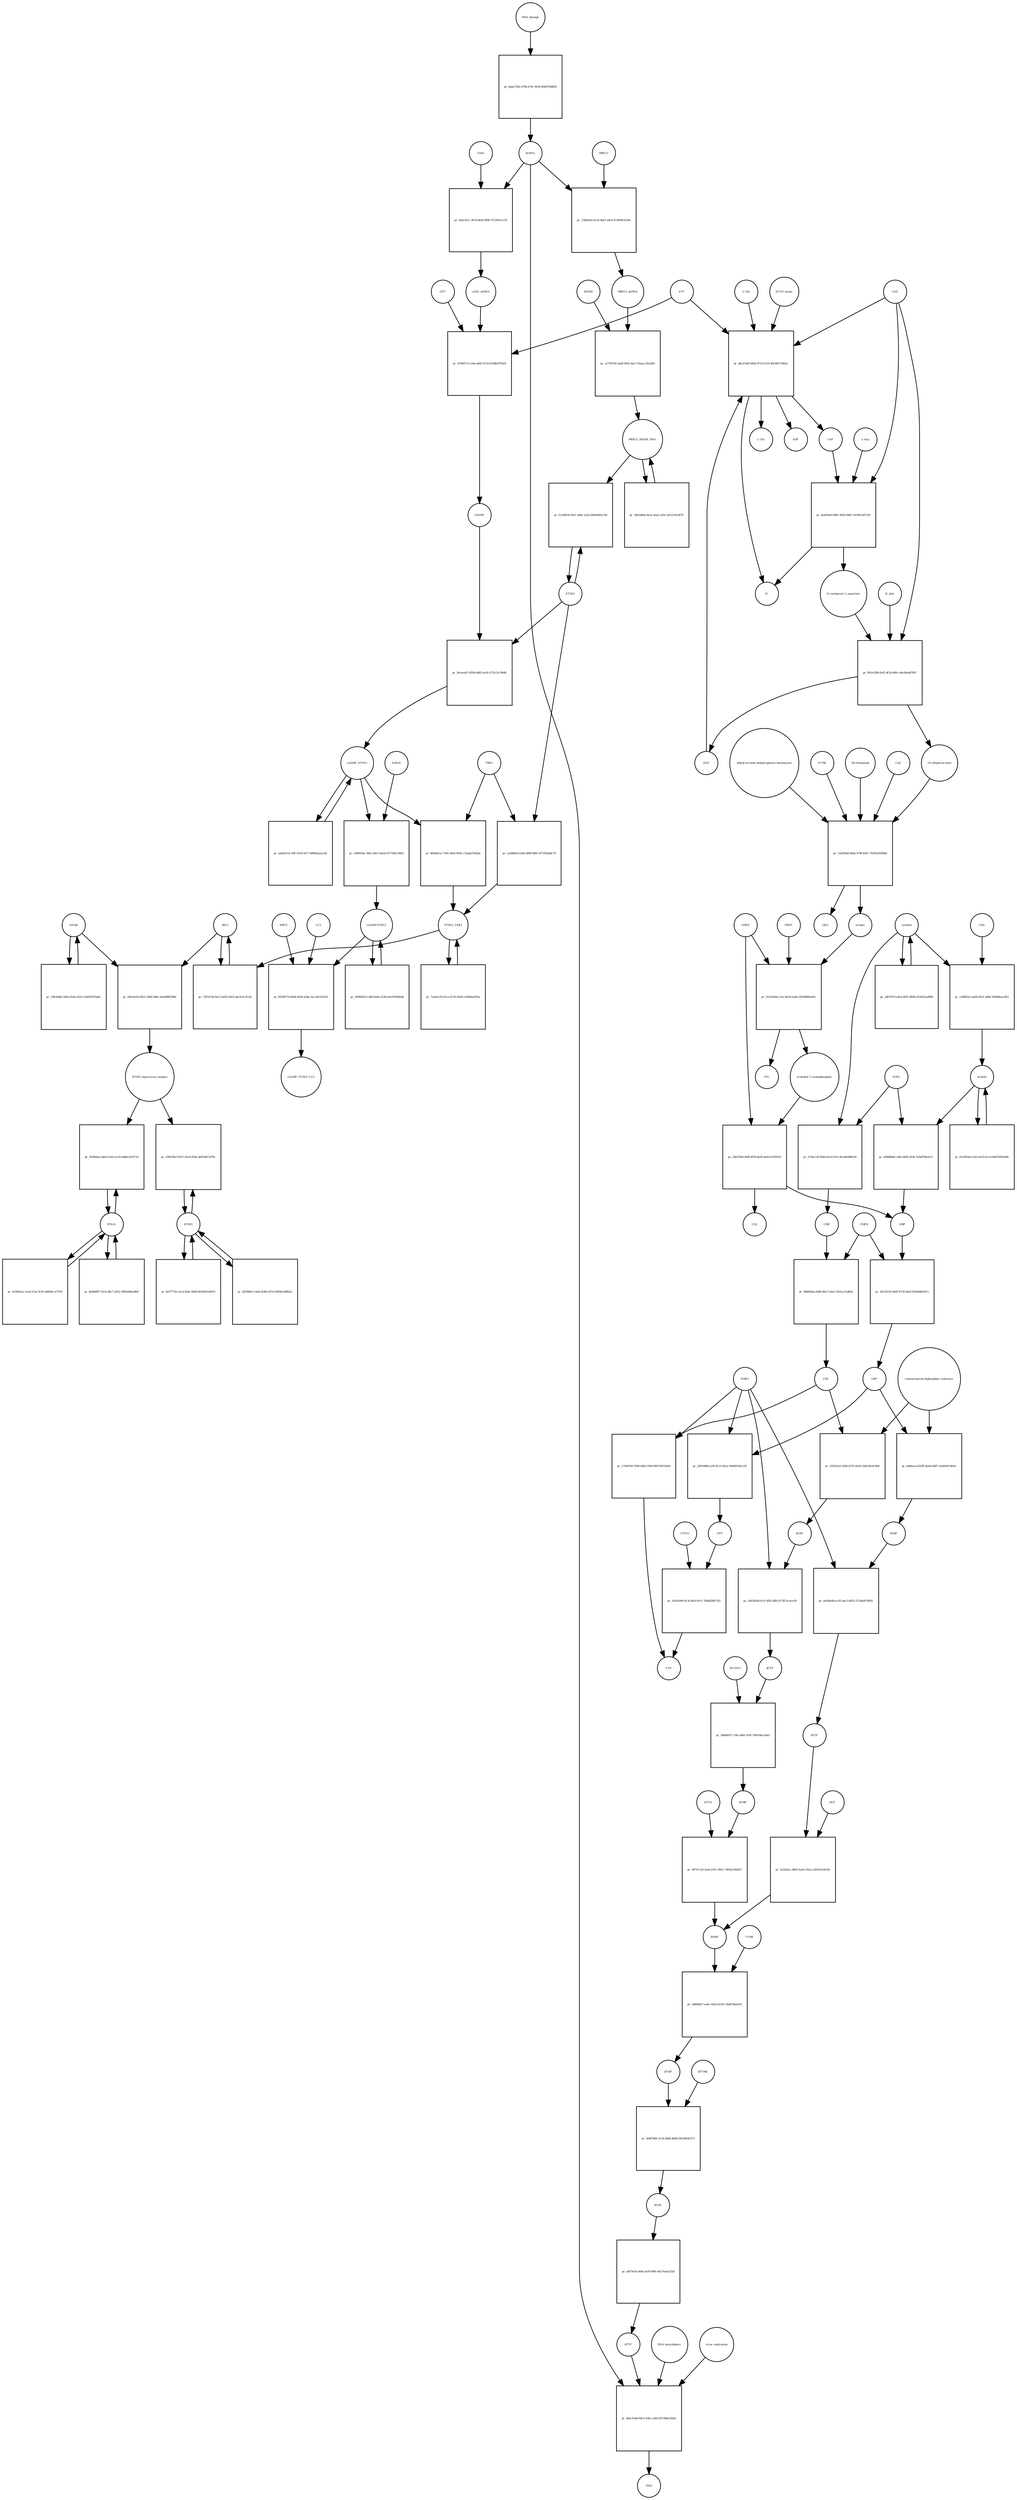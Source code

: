 strict digraph  {
"NF-kB" [annotation="urn_miriam_obo.go_GO%3A0071159", bipartite=0, cls=complex, fontsize=4, label="NF-kB", shape=circle];
"pr_6d1e9c05-8021-496f-940c-bee666ff39b6" [annotation="", bipartite=1, cls=process, fontsize=4, label="pr_6d1e9c05-8021-496f-940c-bee666ff39b6", shape=square];
"IFNB1 expression complex" [annotation="", bipartite=0, cls=complex, fontsize=4, label="IFNB1 expression complex", shape=circle];
IRF3 [annotation="urn_miriam_hgnc_6118|urn_miriam_uniprot_Q14653|urn_miriam_ensembl_ENSG00000126456|urn_miriam_refseq_NM_001571|urn_miriam_hgnc.symbol_IRF3|urn_miriam_ncbigene_3661", bipartite=0, cls="macromolecule multimer", fontsize=4, label=IRF3, shape=circle];
dCDP [annotation="urn_miriam_obo.chebi_CHEBI%3A28846", bipartite=0, cls="simple chemical", fontsize=4, label=dCDP, shape=circle];
"pr_5e85450d-61cf-4f42-8fb3-87367ec4ca59" [annotation="", bipartite=1, cls=process, fontsize=4, label="pr_5e85450d-61cf-4f42-8fb3-87367ec4ca59", shape=square];
dCTP [annotation="urn_miriam_obo.chebi_CHEBI%3A16311", bipartite=0, cls="simple chemical", fontsize=4, label=dCTP, shape=circle];
NME1 [annotation="urn_miriam_uniprot_P15531|urn_miriam_hgnc_7849", bipartite=0, cls=macromolecule, fontsize=4, label=NME1, shape=circle];
uridine [annotation="urn_miriam_obo.chebi_CHEBI%3A16704", bipartite=0, cls="simple chemical", fontsize=4, label=uridine, shape=circle];
"pr_a0b8db4d-cd0e-4842-824f-7e5df76bcb12" [annotation="", bipartite=1, cls=process, fontsize=4, label="pr_a0b8db4d-cd0e-4842-824f-7e5df76bcb12", shape=square];
UMP [annotation="urn_miriam_obo.chebi_CHEBI%3A57865", bipartite=0, cls="simple chemical", fontsize=4, label=UMP, shape=circle];
UCK2 [annotation="urn_miriam_uniprot_Q9HA47|urn_miriam_hgnc_HGNC%3A12562", bipartite=0, cls=macromolecule, fontsize=4, label=UCK2, shape=circle];
"orotidine 5'-monophosphate" [annotation="urn_miriam_obo.chebi_CHEBI%3A15842", bipartite=0, cls="simple chemical", fontsize=4, label="orotidine 5'-monophosphate", shape=circle];
"pr_1b01f2b6-44f8-4f39-be93-de41e5765932" [annotation="", bipartite=1, cls=process, fontsize=4, label="pr_1b01f2b6-44f8-4f39-be93-de41e5765932", shape=square];
UMPS [annotation="urn_miriam_ncbigene_7372|urn_miriam_refseq_NM_000373|urn_miriam_hgnc.symbol_UMPS|urn_miriam_hgnc_12563|urn_miriam_ensembl_ENSG00000114491|urn_miriam_uniprot_P11172", bipartite=0, cls="macromolecule multimer", fontsize=4, label=UMPS, shape=circle];
CO2 [annotation="urn_miriam_obo.chebi_CHEBI%3A16526", bipartite=0, cls="simple chemical", fontsize=4, label=CO2, shape=circle];
UTP [annotation="urn_miriam_obo.chebi_CHEBI%3A15713", bipartite=0, cls="simple chemical", fontsize=4, label=UTP, shape=circle];
"pr_1b26c849-0c3f-4fa0-8cf1-76b8d2681762" [annotation="", bipartite=1, cls=process, fontsize=4, label="pr_1b26c849-0c3f-4fa0-8cf1-76b8d2681762", shape=square];
CTP [annotation="urn_miriam_obo.chebi_CHEBI%3A17677", bipartite=0, cls="simple chemical", fontsize=4, label=CTP, shape=circle];
CTPS1 [annotation="urn_miriam_hgnc_HGNC%3A2519|urn_miriam_uniprot_P17812", bipartite=0, cls=macromolecule, fontsize=4, label=CTPS1, shape=circle];
UDP [annotation="urn_miriam_obo.chebi_CHEBI%3A17659", bipartite=0, cls="simple chemical", fontsize=4, label=UDP, shape=circle];
"pr_a4d4accd-629f-4a4d-9dd7-e1b602b74654" [annotation="", bipartite=1, cls=process, fontsize=4, label="pr_a4d4accd-629f-4a4d-9dd7-e1b602b74654", shape=square];
dUDP [annotation="urn_miriam_obo.chebi_CHEBI%3A28850", bipartite=0, cls="simple chemical", fontsize=4, label=dUDP, shape=circle];
"ribonucleoside-diphosphate reductase" [annotation="urn_miriam_brenda_1.17.4.1|urn_miriam_obo.go_GO%3A0005971", bipartite=0, cls=complex, fontsize=4, label="ribonucleoside-diphosphate reductase", shape=circle];
IFNB1 [annotation="urn_miriam_ensembl_ENSG00000171855|urn_miriam_hgnc.symbol_IFNB1|urn_miriam_hgnc_5434|urn_miriam_uniprot_P01574|urn_miriam_refseq_NM_002176|urn_miriam_ncbigene_3456", bipartite=0, cls=macromolecule, fontsize=4, label=IFNB1, shape=circle];
"pr_c09478a5-9527-431d-834a-4d87d61197fe" [annotation="", bipartite=1, cls=process, fontsize=4, label="pr_c09478a5-9527-431d-834a-4d87d61197fe", shape=square];
"pr_20c55516-4ef8-4729-9ad3-fb50a8df1812" [annotation="", bipartite=1, cls=process, fontsize=4, label="pr_20c55516-4ef8-4729-9ad3-fb50a8df1812", shape=square];
CMPK [annotation="urn_miriam_uniprot_P30085|urn_miriam_hgnc_HGNC%3A18170", bipartite=0, cls=macromolecule, fontsize=4, label=CMPK, shape=circle];
"cGAMP-STING" [annotation="", bipartite=0, cls=complex, fontsize=4, label="cGAMP-STING", shape=circle];
"pr_d3f69d18-c380-4ade-a238-e9c676f40edf" [annotation="", bipartite=1, cls=process, fontsize=4, label="pr_d3f69d18-c380-4ade-a238-e9c676f40edf", shape=square];
IFNA1 [annotation="urn_miriam_hgnc.symbol_IFNA1|urn_miriam_ncbigene_3439|urn_miriam_refseq_NM_024013|urn_miriam_uniprot_P01562|urn_miriam_hgnc_5417|urn_miriam_ensembl_ENSG00000197919", bipartite=0, cls=macromolecule, fontsize=4, label=IFNA1, shape=circle];
"pr_2f286daa-4de0-4162-ace9-a6db13e5f733" [annotation="", bipartite=1, cls=process, fontsize=4, label="pr_2f286daa-4de0-4162-ace9-a6db13e5f733", shape=square];
"pr_03c6054e-a222-4a55-bc1d-86d702f3edfe" [annotation="", bipartite=1, cls=process, fontsize=4, label="pr_03c6054e-a222-4a55-bc1d-86d702f3edfe", shape=square];
CDP [annotation="urn_miriam_obo.chebi_CHEBI%3A17239", bipartite=0, cls="simple chemical", fontsize=4, label=CDP, shape=circle];
"pr_1f4763c0-256b-4272-b024-5d415bcdc9b0" [annotation="", bipartite=1, cls=process, fontsize=4, label="pr_1f4763c0-256b-4272-b024-5d415bcdc9b0", shape=square];
"pr_17081f58-7669-4d05-930f-0f557b97a62b" [annotation="", bipartite=1, cls=process, fontsize=4, label="pr_17081f58-7669-4d05-930f-0f557b97a62b", shape=square];
dTDP [annotation="urn_miriam_obo.chebi_CHEBI%3A18075", bipartite=0, cls="simple chemical", fontsize=4, label=dTDP, shape=circle];
"pr_ef879c83-4f8a-4cf9-96f6-48c76a4c55a0" [annotation="", bipartite=1, cls=process, fontsize=4, label="pr_ef879c83-4f8a-4cf9-96f6-48c76a4c55a0", shape=square];
dTTP [annotation="urn_miriam_obo.chebi_CHEBI%3A18077", bipartite=0, cls="simple chemical", fontsize=4, label=dTTP, shape=circle];
CMP [annotation="urn_miriam_obo.chebi_CHEBI%3A17361", bipartite=0, cls="simple chemical", fontsize=4, label=CMP, shape=circle];
"pr_d0b040aa-bdf9-46a7-a9e1-2431ce7adfeb" [annotation="", bipartite=1, cls=process, fontsize=4, label="pr_d0b040aa-bdf9-46a7-a9e1-2431ce7adfeb", shape=square];
dUMP [annotation="urn_miriam_obo.chebi_CHEBI%3A17622", bipartite=0, cls="simple chemical", fontsize=4, label=dUMP, shape=circle];
"pr_e8808427-ea6c-4626-b539-c5b0678a6c81" [annotation="", bipartite=1, cls=process, fontsize=4, label="pr_e8808427-ea6c-4626-b539-c5b0678a6c81", shape=square];
dTMP [annotation="urn_miriam_obo.chebi_CHEBI%3A17013", bipartite=0, cls="simple chemical", fontsize=4, label=dTMP, shape=circle];
TYMS [annotation="urn_miriam_uniprot_P04818|urn_miriam_hgnc_HGNC%3A12441", bipartite=0, cls=macromolecule, fontsize=4, label=TYMS, shape=circle];
dsDNA [annotation="urn_miriam_obo.chebi_CHEBI%3A75909", bipartite=0, cls="simple chemical", fontsize=4, label=dsDNA, shape=circle];
"pr_4b0c3e4d-94c0-436c-a3fd-02578da320d3" [annotation="", bipartite=1, cls=process, fontsize=4, label="pr_4b0c3e4d-94c0-436c-a3fd-02578da320d3", shape=square];
DNA [annotation="", bipartite=0, cls="nucleic acid feature", fontsize=4, label=DNA, shape=circle];
"DNA biosynthesis" [annotation="urn_miriam_obo.go_GO%3A0071897", bipartite=0, cls=phenotype, fontsize=4, label="DNA biosynthesis", shape=circle];
"virus replication" [annotation="urn_miriam_obo.go_GO%3A0019079", bipartite=0, cls=phenotype, fontsize=4, label="virus replication", shape=circle];
MRE11_RAD50_DNA [annotation="", bipartite=0, cls=complex, fontsize=4, label=MRE11_RAD50_DNA, shape=circle];
"pr_38e5db0a-da3e-4aa5-a45c-b41231fc8f70" [annotation="", bipartite=1, cls=process, fontsize=4, label="pr_38e5db0a-da3e-4aa5-a45c-b41231fc8f70", shape=square];
"pr_286b6071-738c-4861-81ff-749559ac20d3" [annotation="", bipartite=1, cls=process, fontsize=4, label="pr_286b6071-738c-4861-81ff-749559ac20d3", shape=square];
dCMP [annotation="urn_miriam_obo.chebi_CHEBI%3A15918", bipartite=0, cls="simple chemical", fontsize=4, label=dCMP, shape=circle];
DCTPP1 [annotation="urn_miriam_uniprot_Q9H773|urn_miriam_hgnc_HGNC%3A28777", bipartite=0, cls=macromolecule, fontsize=4, label=DCTPP1, shape=circle];
"pr_28394bcf-1dab-4546-a974-5485be3d0b2a" [annotation="", bipartite=1, cls=process, fontsize=4, label="pr_28394bcf-1dab-4546-a974-5485be3d0b2a", shape=square];
"pr_dc6777fa-1acd-434c-8fd9-602364520919" [annotation="", bipartite=1, cls=process, fontsize=4, label="pr_dc6777fa-1acd-434c-8fd9-602364520919", shape=square];
ATP [annotation="urn_miriam_obo.chebi_CHEBI%3A15422", bipartite=0, cls="simple chemical", fontsize=4, label=ATP, shape=circle];
"pr_679bd715-ce4a-4d2f-9116-0148b47f02f3" [annotation="", bipartite=1, cls=process, fontsize=4, label="pr_679bd715-ce4a-4d2f-9116-0148b47f02f3", shape=square];
GTP [annotation="urn_miriam_obo.chebi_CHEBI%3A15996", bipartite=0, cls="simple chemical", fontsize=4, label=GTP, shape=circle];
cGAMP [annotation="urn_miriam_obo.chebi_CHEBI%3A75947", bipartite=0, cls="simple chemical", fontsize=4, label=cGAMP, shape=circle];
cGAS_dsDNA [annotation=urn_miriam_pubmed_28363908, bipartite=0, cls=complex, fontsize=4, label=cGAS_dsDNA, shape=circle];
cytidine [annotation="urn_miriam_obo.chebi_CHEBI%3A17562", bipartite=0, cls="simple chemical", fontsize=4, label=cytidine, shape=circle];
"pr_5728c13f-f0dd-43cb-87ee-6ecdfe086539" [annotation="", bipartite=1, cls=process, fontsize=4, label="pr_5728c13f-f0dd-43cb-87ee-6ecdfe086539", shape=square];
"pr_26ceea67-8204-4883-ae5f-e725c2a706d0" [annotation="", bipartite=1, cls=process, fontsize=4, label="pr_26ceea67-8204-4883-ae5f-e725c2a706d0", shape=square];
STING [annotation=urn_miriam_uniprot_Q86WV6, bipartite=0, cls="macromolecule multimer", fontsize=4, label=STING, shape=circle];
cGAMP_STING [annotation="urn_miriam_obo.go_GO%3A1990231", bipartite=0, cls=complex, fontsize=4, label=cGAMP_STING, shape=circle];
"L-Gln" [annotation="urn_miriam_obo.chebi_CHEBI%3A18050", bipartite=0, cls="simple chemical", fontsize=4, label="L-Gln", shape=circle];
"pr_d6cd7a8f-68d4-4753-b723-49c8857249a2" [annotation="", bipartite=1, cls=process, fontsize=4, label="pr_d6cd7a8f-68d4-4753-b723-49c8857249a2", shape=square];
CAP [annotation="urn_miriam_obo.chebi_CHEBI%3A17672", bipartite=0, cls="simple chemical", fontsize=4, label=CAP, shape=circle];
CAD [annotation="urn_miriam_refseq_NM_001306079|urn_miriam_hgnc_1424|urn_miriam_hgnc.symbol_CAD|urn_miriam_uniprot_P27708|urn_miriam_ncbigene_790|urn_miriam_ensembl_ENSG00000084774", bipartite=0, cls=macromolecule, fontsize=4, label=CAD, shape=circle];
HCO3_minus [annotation="urn_miriam_obo.chebi_CHEBI%3A17544", bipartite=0, cls="simple chemical", fontsize=4, label=HCO3_minus, shape=circle];
H2O [annotation="urn_miriam_obo.chebi_CHEBI%3A15377", bipartite=0, cls="simple chemical", fontsize=4, label=H2O, shape=circle];
"L-Glu" [annotation="urn_miriam_obo.chebi_CHEBI%3A16015", bipartite=0, cls="simple chemical", fontsize=4, label="L-Glu", shape=circle];
ADP [annotation="urn_miriam_obo.chebi_CHEBI%3A16761", bipartite=0, cls="simple chemical", fontsize=4, label=ADP, shape=circle];
Pi [annotation="urn_miriam_obo.chebi_CHEBI%3A18367", bipartite=0, cls="simple chemical", fontsize=4, label=Pi, shape=circle];
"pr_33f10968-cef9-4c15-9a1a-59d6055bc129" [annotation="", bipartite=1, cls=process, fontsize=4, label="pr_33f10968-cef9-4c15-9a1a-59d6055bc129", shape=square];
"N-carbamoyl-L-aspartate" [annotation="urn_miriam_obo.chebi_CHEBI%3A32814", bipartite=0, cls="simple chemical", fontsize=4, label="N-carbamoyl-L-aspartate", shape=circle];
"pr_901e52b6-0ef2-4f14-806c-e8a56e4d7967" [annotation="", bipartite=1, cls=process, fontsize=4, label="pr_901e52b6-0ef2-4f14-806c-e8a56e4d7967", shape=square];
"(S)-dihydroorotate" [annotation="urn_miriam_obo.chebi_CHEBI%3A30864", bipartite=0, cls="simple chemical", fontsize=4, label="(S)-dihydroorotate", shape=circle];
H_plus [annotation="urn_miriam_obo.chebi_CHEBI%3A15378", bipartite=0, cls="simple chemical", fontsize=4, label=H_plus, shape=circle];
"pr_1f8c6d8d-200a-41da-a162-51b050470a9e" [annotation="", bipartite=1, cls=process, fontsize=4, label="pr_1f8c6d8d-200a-41da-a162-51b050470a9e", shape=square];
"pr_8e8b6f87-01cb-48c7-a852-9982408ee864" [annotation="", bipartite=1, cls=process, fontsize=4, label="pr_8e8b6f87-01cb-48c7-a852-9982408ee864", shape=square];
TBK1 [annotation="urn_miriam_hgnc.symbol_TBK1|urn_miriam_ensembl_ENSG00000183735|urn_miriam_uniprot_Q9UHD2|urn_miriam_refseq_NM_013254|urn_miriam_hgnc_11584|urn_miriam_ncbigene_29110", bipartite=0, cls=macromolecule, fontsize=4, label=TBK1, shape=circle];
"pr_406a8e1a-7392-49e6-8942-c1baab7b42be" [annotation="", bipartite=1, cls=process, fontsize=4, label="pr_406a8e1a-7392-49e6-8942-c1baab7b42be", shape=square];
STING_TBK1 [annotation=urn_miriam_pubmed_30842653, bipartite=0, cls=complex, fontsize=4, label=STING_TBK1, shape=circle];
"pr_f12e8b1b-20e1-46dc-a5a5-6fb56483c5f4" [annotation="", bipartite=1, cls=process, fontsize=4, label="pr_f12e8b1b-20e1-46dc-a5a5-6fb56483c5f4", shape=square];
"pr_d22b9aa2-1ced-47aa-9c91-dd83bc1e7916" [annotation="", bipartite=1, cls=process, fontsize=4, label="pr_d22b9aa2-1ced-47aa-9c91-dd83bc1e7916", shape=square];
"pr_9afa321c-3674-4626-8f96-7f13f5bc1c20" [annotation="", bipartite=1, cls=process, fontsize=4, label="pr_9afa321c-3674-4626-8f96-7f13f5bc1c20", shape=square];
cGAS [annotation="urn_miriam_ensembl_ENSG00000164430|urn_miriam_hgnc_21367|urn_miriam_ncbigene_115004|urn_miriam_uniprot_Q8N884|urn_miriam_hgnc.symbol_CGAS|urn_miriam_refseq_NM_138441", bipartite=0, cls=macromolecule, fontsize=4, label=cGAS, shape=circle];
"pr_7ea0aa7b-25ca-417d-9208-116f4daef92d" [annotation="", bipartite=1, cls=process, fontsize=4, label="pr_7ea0aa7b-25ca-417d-9208-116f4daef92d", shape=square];
orotate [annotation="urn_miriam_obo.chebi_CHEBI%3A30839", bipartite=0, cls="simple chemical", fontsize=4, label=orotate, shape=circle];
"pr_931b180d-c3ce-4e18-aa4e-281696fde405" [annotation="", bipartite=1, cls=process, fontsize=4, label="pr_931b180d-c3ce-4e18-aa4e-281696fde405", shape=square];
PRPP [annotation="urn_miriam_obo.chebi_CHEBI%3A17111", bipartite=0, cls="simple chemical", fontsize=4, label=PRPP, shape=circle];
PPi [annotation="urn_miriam_obo.chebi_CHEBI%3A18361", bipartite=0, cls="simple chemical", fontsize=4, label=PPi, shape=circle];
"pr_2df1f914-a4cd-40f1-8809-ef14b25ad989" [annotation="", bipartite=1, cls=process, fontsize=4, label="pr_2df1f914-a4cd-40f1-8809-ef14b25ad989", shape=square];
"pr_72f1475b-4ec2-4d55-9d15-decfe2c2f1d3" [annotation="", bipartite=1, cls=process, fontsize=4, label="pr_72f1475b-4ec2-4d55-9d15-decfe2c2f1d3", shape=square];
"pr_aa8d221d-16ff-4319-9cf7-0486b3aaecd2" [annotation="", bipartite=1, cls=process, fontsize=4, label="pr_aa8d221d-16ff-4319-9cf7-0486b3aaecd2", shape=square];
RAD50 [annotation="urn_miriam_ncbigene_10111|urn_miriam_refseq_NM_005732|urn_miriam_uniprot_Q92878|urn_miriam_hgnc.symbol_RAD50|urn_miriam_ensembl_ENSG00000113522|urn_miriam_hgnc_9816", bipartite=0, cls="macromolecule multimer", fontsize=4, label=RAD50, shape=circle];
"pr_a1756700-3ad6-4001-bae7-82eac19a5d91" [annotation="", bipartite=1, cls=process, fontsize=4, label="pr_a1756700-3ad6-4001-bae7-82eac19a5d91", shape=square];
MRE11_dsDNA [annotation="urn_miriam_obo.go_GO%3A0003690", bipartite=0, cls=complex, fontsize=4, label=MRE11_dsDNA, shape=circle];
"pr_7af285bd-4bda-478f-850c-7439a29390dd" [annotation="", bipartite=1, cls=process, fontsize=4, label="pr_7af285bd-4bda-478f-850c-7439a29390dd", shape=square];
"dihydroorotate dehydrogenase holoenzyme" [annotation="urn_miriam_ncbigene_1723|urn_miriam_hgnc_HGNC%3A2867|urn_miriam_hgnc.symbol_DHODH", bipartite=0, cls="simple chemical", fontsize=4, label="dihydroorotate dehydrogenase holoenzyme", shape=circle];
P1788 [annotation=urn_miriam_pubmed_31740051, bipartite=0, cls="simple chemical", fontsize=4, label=P1788, shape=circle];
Teriflunomide [annotation=urn_miriam_drugbank_DB08880, bipartite=0, cls="simple chemical", fontsize=4, label=Teriflunomide, shape=circle];
CoQ [annotation="urn_miriam_obo.chebi_CHEBI%3A16389", bipartite=0, cls="simple chemical", fontsize=4, label=CoQ, shape=circle];
QH2 [annotation="urn_miriam_obo.chebi_CHEBI%3A17976", bipartite=0, cls="simple chemical", fontsize=4, label=QH2, shape=circle];
"pr_0efb4ed8-ec43-4ac2-8452-5129ad47d092" [annotation="", bipartite=1, cls=process, fontsize=4, label="pr_0efb4ed8-ec43-4ac2-8452-5129ad47d092", shape=square];
dUTP [annotation="urn_miriam_obo.chebi_CHEBI%3A17625", bipartite=0, cls="simple chemical", fontsize=4, label=dUTP, shape=circle];
"pr_138f85a5-aa6b-4431-a884-5094bfaac852" [annotation="", bipartite=1, cls=process, fontsize=4, label="pr_138f85a5-aa6b-4431-a884-5094bfaac852", shape=square];
CDA [annotation="urn_miriam_uniprot_P32320|urn_miriam_ncbigene_978|urn_miriam_refseq_NM_001785|urn_miriam_ensembl_ENSG00000158825|urn_miriam_hgnc.symbol_CDA|urn_miriam_hgnc_1712", bipartite=0, cls=macromolecule, fontsize=4, label=CDA, shape=circle];
"pr_5a5f2dcc-8b05-4e05-92e2-c30554c0410b" [annotation="", bipartite=1, cls=process, fontsize=4, label="pr_5a5f2dcc-8b05-4e05-92e2-c30554c0410b", shape=square];
DUT [annotation="urn_miriam_hgnc_HGNC%3A3078|urn_miriam_uniprot_P33316", bipartite=0, cls=macromolecule, fontsize=4, label=DUT, shape=circle];
"pr_f0598770-894d-4558-a0de-5ec24e7d1e92" [annotation="", bipartite=1, cls=process, fontsize=4, label="pr_f0598770-894d-4558-a0de-5ec24e7d1e92", shape=square];
LC3 [annotation="", bipartite=0, cls=macromolecule, fontsize=4, label=LC3, shape=circle];
cGAMP_STING_LC3 [annotation="", bipartite=0, cls=complex, fontsize=4, label=cGAMP_STING_LC3, shape=circle];
WIPI2 [annotation="urn_miriam_refseq_NM_015610|urn_miriam_hgnc_32225|urn_miriam_hgnc.symbol_WIPI2|urn_miriam_ensembl_ENSG00000157954|urn_miriam_ncbigene_26100|urn_miriam_uniprot_Q9Y4P8", bipartite=0, cls=macromolecule, fontsize=4, label=WIPI2, shape=circle];
"pr_da4f54e9-886c-40d3-84b7-2e50fe3d7c09" [annotation="", bipartite=1, cls=process, fontsize=4, label="pr_da4f54e9-886c-40d3-84b7-2e50fe3d7c09", shape=square];
"L-Asp" [annotation="urn_miriam_obo.chebi_CHEBI%3A29991", bipartite=0, cls="simple chemical", fontsize=4, label="L-Asp", shape=circle];
"pr_15b9afe8-dcc9-4bb7-a8c0-4736f46323b4" [annotation="", bipartite=1, cls=process, fontsize=4, label="pr_15b9afe8-dcc9-4bb7-a8c0-4736f46323b4", shape=square];
MRE11 [annotation="urn_miriam_hgnc.symbol_MRE11|urn_miriam_ncbigene_4361|urn_miriam_uniprot_P49959|urn_miriam_ensembl_ENSG00000020922|urn_miriam_refseq_NM_005591|urn_miriam_hgnc_7230", bipartite=0, cls="macromolecule multimer", fontsize=4, label=MRE11, shape=circle];
"pr_3fd678d0-3c14-4ddd-bb6b-f2f1082dc971" [annotation="", bipartite=1, cls=process, fontsize=4, label="pr_3fd678d0-3c14-4ddd-bb6b-f2f1082dc971", shape=square];
dTYMK [annotation="urn_miriam_uniprot_P23919|urn_miriam_hgnc_HGNC%3A3061", bipartite=0, cls=macromolecule, fontsize=4, label=dTYMK, shape=circle];
"pr_c99041be-396c-4423-9aed-0377db519663" [annotation="", bipartite=1, cls=process, fontsize=4, label="pr_c99041be-396c-4423-9aed-0377db519663", shape=square];
SAR1A [annotation="urn_miriam_uniprot_Q9NR31|urn_miriam_ensembl_ENSG00000079332|urn_miriam_hgnc_10534|urn_miriam_hgnc.symbol_SAR1A|urn_miriam_refseq_NM_001142648|urn_miriam_ncbigene_56681", bipartite=0, cls=macromolecule, fontsize=4, label=SAR1A, shape=circle];
"pr_ca6868a4-b1fb-4899-b8ff-a97350ad4c74" [annotation="", bipartite=1, cls=process, fontsize=4, label="pr_ca6868a4-b1fb-4899-b8ff-a97350ad4c74", shape=square];
"pr_baba7382-b70b-474c-9034-d5f87f248f2f" [annotation="", bipartite=1, cls=process, fontsize=4, label="pr_baba7382-b70b-474c-9034-d5f87f248f2f", shape=square];
"DNA damage" [annotation="", bipartite=0, cls=phenotype, fontsize=4, label="DNA damage", shape=circle];
"pr_90747c20-3aa9-470c-9951-79092c564817" [annotation="", bipartite=1, cls=process, fontsize=4, label="pr_90747c20-3aa9-470c-9951-79092c564817", shape=square];
DCTD [annotation="urn_miriam_uniprot_P32321|urn_miriam_hgnc_HGNC%3A2710", bipartite=0, cls=macromolecule, fontsize=4, label=DCTD, shape=circle];
"NF-kB" -> "pr_6d1e9c05-8021-496f-940c-bee666ff39b6"  [annotation="", interaction_type=consumption];
"NF-kB" -> "pr_1f8c6d8d-200a-41da-a162-51b050470a9e"  [annotation="", interaction_type=consumption];
"pr_6d1e9c05-8021-496f-940c-bee666ff39b6" -> "IFNB1 expression complex"  [annotation="", interaction_type=production];
"IFNB1 expression complex" -> "pr_c09478a5-9527-431d-834a-4d87d61197fe"  [annotation=urn_miriam_pubmed_20610653, interaction_type=stimulation];
"IFNB1 expression complex" -> "pr_2f286daa-4de0-4162-ace9-a6db13e5f733"  [annotation=urn_miriam_pubmed_16979567, interaction_type=stimulation];
IRF3 -> "pr_6d1e9c05-8021-496f-940c-bee666ff39b6"  [annotation="", interaction_type=consumption];
IRF3 -> "pr_72f1475b-4ec2-4d55-9d15-decfe2c2f1d3"  [annotation="", interaction_type=consumption];
dCDP -> "pr_5e85450d-61cf-4f42-8fb3-87367ec4ca59"  [annotation="", interaction_type=consumption];
"pr_5e85450d-61cf-4f42-8fb3-87367ec4ca59" -> dCTP  [annotation="", interaction_type=production];
dCTP -> "pr_286b6071-738c-4861-81ff-749559ac20d3"  [annotation="", interaction_type=consumption];
NME1 -> "pr_5e85450d-61cf-4f42-8fb3-87367ec4ca59"  [annotation=urn_miriam_pubmed_17827303, interaction_type=catalysis];
NME1 -> "pr_17081f58-7669-4d05-930f-0f557b97a62b"  [annotation=urn_miriam_pubmed_28458037, interaction_type=catalysis];
NME1 -> "pr_33f10968-cef9-4c15-9a1a-59d6055bc129"  [annotation=urn_miriam_pubmed_28458037, interaction_type=catalysis];
NME1 -> "pr_0efb4ed8-ec43-4ac2-8452-5129ad47d092"  [annotation=urn_miriam_pubmed_17827303, interaction_type=catalysis];
uridine -> "pr_a0b8db4d-cd0e-4842-824f-7e5df76bcb12"  [annotation="", interaction_type=consumption];
uridine -> "pr_03c6054e-a222-4a55-bc1d-86d702f3edfe"  [annotation="", interaction_type=consumption];
"pr_a0b8db4d-cd0e-4842-824f-7e5df76bcb12" -> UMP  [annotation="", interaction_type=production];
UMP -> "pr_20c55516-4ef8-4729-9ad3-fb50a8df1812"  [annotation="", interaction_type=consumption];
UCK2 -> "pr_a0b8db4d-cd0e-4842-824f-7e5df76bcb12"  [annotation=urn_miriam_pubmed_15130468, interaction_type=catalysis];
UCK2 -> "pr_5728c13f-f0dd-43cb-87ee-6ecdfe086539"  [annotation=urn_miriam_pubmed_15130468, interaction_type=catalysis];
"orotidine 5'-monophosphate" -> "pr_1b01f2b6-44f8-4f39-be93-de41e5765932"  [annotation="", interaction_type=consumption];
"pr_1b01f2b6-44f8-4f39-be93-de41e5765932" -> UMP  [annotation="", interaction_type=production];
"pr_1b01f2b6-44f8-4f39-be93-de41e5765932" -> CO2  [annotation="", interaction_type=production];
UMPS -> "pr_1b01f2b6-44f8-4f39-be93-de41e5765932"  [annotation=urn_miriam_reactome_REACT_1698, interaction_type=catalysis];
UMPS -> "pr_931b180d-c3ce-4e18-aa4e-281696fde405"  [annotation=urn_miriam_reactome_REACT_1698, interaction_type=catalysis];
UTP -> "pr_1b26c849-0c3f-4fa0-8cf1-76b8d2681762"  [annotation="", interaction_type=consumption];
"pr_1b26c849-0c3f-4fa0-8cf1-76b8d2681762" -> CTP  [annotation="", interaction_type=production];
CTPS1 -> "pr_1b26c849-0c3f-4fa0-8cf1-76b8d2681762"  [annotation=urn_miriam_pubmed_5411547, interaction_type=catalysis];
UDP -> "pr_a4d4accd-629f-4a4d-9dd7-e1b602b74654"  [annotation="", interaction_type=consumption];
UDP -> "pr_33f10968-cef9-4c15-9a1a-59d6055bc129"  [annotation="", interaction_type=consumption];
"pr_a4d4accd-629f-4a4d-9dd7-e1b602b74654" -> dUDP  [annotation="", interaction_type=production];
dUDP -> "pr_0efb4ed8-ec43-4ac2-8452-5129ad47d092"  [annotation="", interaction_type=consumption];
"ribonucleoside-diphosphate reductase" -> "pr_a4d4accd-629f-4a4d-9dd7-e1b602b74654"  [annotation=urn_miriam_pubmed_24809024, interaction_type=catalysis];
"ribonucleoside-diphosphate reductase" -> "pr_1f4763c0-256b-4272-b024-5d415bcdc9b0"  [annotation=urn_miriam_pubmed_24809024, interaction_type=catalysis];
IFNB1 -> "pr_c09478a5-9527-431d-834a-4d87d61197fe"  [annotation="", interaction_type=consumption];
IFNB1 -> "pr_28394bcf-1dab-4546-a974-5485be3d0b2a"  [annotation="", interaction_type=consumption];
IFNB1 -> "pr_dc6777fa-1acd-434c-8fd9-602364520919"  [annotation="", interaction_type=consumption];
"pr_c09478a5-9527-431d-834a-4d87d61197fe" -> IFNB1  [annotation="", interaction_type=production];
"pr_20c55516-4ef8-4729-9ad3-fb50a8df1812" -> UDP  [annotation="", interaction_type=production];
CMPK -> "pr_20c55516-4ef8-4729-9ad3-fb50a8df1812"  [annotation=urn_miriam_pubmed_10462544, interaction_type=catalysis];
CMPK -> "pr_d0b040aa-bdf9-46a7-a9e1-2431ce7adfeb"  [annotation=urn_miriam_pubmed_10462544, interaction_type=catalysis];
"cGAMP-STING" -> "pr_d3f69d18-c380-4ade-a238-e9c676f40edf"  [annotation="", interaction_type=consumption];
"cGAMP-STING" -> "pr_f0598770-894d-4558-a0de-5ec24e7d1e92"  [annotation="", interaction_type=consumption];
"pr_d3f69d18-c380-4ade-a238-e9c676f40edf" -> "cGAMP-STING"  [annotation="", interaction_type=production];
IFNA1 -> "pr_2f286daa-4de0-4162-ace9-a6db13e5f733"  [annotation="", interaction_type=consumption];
IFNA1 -> "pr_8e8b6f87-01cb-48c7-a852-9982408ee864"  [annotation="", interaction_type=consumption];
IFNA1 -> "pr_d22b9aa2-1ced-47aa-9c91-dd83bc1e7916"  [annotation="", interaction_type=consumption];
"pr_2f286daa-4de0-4162-ace9-a6db13e5f733" -> IFNA1  [annotation="", interaction_type=production];
"pr_03c6054e-a222-4a55-bc1d-86d702f3edfe" -> uridine  [annotation="", interaction_type=production];
CDP -> "pr_1f4763c0-256b-4272-b024-5d415bcdc9b0"  [annotation="", interaction_type=consumption];
CDP -> "pr_17081f58-7669-4d05-930f-0f557b97a62b"  [annotation="", interaction_type=consumption];
"pr_1f4763c0-256b-4272-b024-5d415bcdc9b0" -> dCDP  [annotation="", interaction_type=production];
"pr_17081f58-7669-4d05-930f-0f557b97a62b" -> CTP  [annotation="", interaction_type=production];
dTDP -> "pr_ef879c83-4f8a-4cf9-96f6-48c76a4c55a0"  [annotation="", interaction_type=consumption];
"pr_ef879c83-4f8a-4cf9-96f6-48c76a4c55a0" -> dTTP  [annotation="", interaction_type=production];
dTTP -> "pr_4b0c3e4d-94c0-436c-a3fd-02578da320d3"  [annotation="", interaction_type=consumption];
CMP -> "pr_d0b040aa-bdf9-46a7-a9e1-2431ce7adfeb"  [annotation="", interaction_type=consumption];
"pr_d0b040aa-bdf9-46a7-a9e1-2431ce7adfeb" -> CDP  [annotation="", interaction_type=production];
dUMP -> "pr_e8808427-ea6c-4626-b539-c5b0678a6c81"  [annotation="", interaction_type=consumption];
"pr_e8808427-ea6c-4626-b539-c5b0678a6c81" -> dTMP  [annotation="", interaction_type=production];
dTMP -> "pr_3fd678d0-3c14-4ddd-bb6b-f2f1082dc971"  [annotation="", interaction_type=consumption];
TYMS -> "pr_e8808427-ea6c-4626-b539-c5b0678a6c81"  [annotation=urn_miriam_pubmed_3099389, interaction_type=catalysis];
dsDNA -> "pr_4b0c3e4d-94c0-436c-a3fd-02578da320d3"  [annotation="", interaction_type=consumption];
dsDNA -> "pr_9afa321c-3674-4626-8f96-7f13f5bc1c20"  [annotation="", interaction_type=consumption];
dsDNA -> "pr_15b9afe8-dcc9-4bb7-a8c0-4736f46323b4"  [annotation="", interaction_type=consumption];
"pr_4b0c3e4d-94c0-436c-a3fd-02578da320d3" -> DNA  [annotation="", interaction_type=production];
"DNA biosynthesis" -> "pr_4b0c3e4d-94c0-436c-a3fd-02578da320d3"  [annotation="", interaction_type=catalysis];
"virus replication" -> "pr_4b0c3e4d-94c0-436c-a3fd-02578da320d3"  [annotation="", interaction_type=inhibition];
MRE11_RAD50_DNA -> "pr_38e5db0a-da3e-4aa5-a45c-b41231fc8f70"  [annotation="", interaction_type=consumption];
MRE11_RAD50_DNA -> "pr_f12e8b1b-20e1-46dc-a5a5-6fb56483c5f4"  [annotation=urn_miriam_pubmed_23388631, interaction_type=catalysis];
"pr_38e5db0a-da3e-4aa5-a45c-b41231fc8f70" -> MRE11_RAD50_DNA  [annotation="", interaction_type=production];
"pr_286b6071-738c-4861-81ff-749559ac20d3" -> dCMP  [annotation="", interaction_type=production];
dCMP -> "pr_90747c20-3aa9-470c-9951-79092c564817"  [annotation="", interaction_type=consumption];
DCTPP1 -> "pr_286b6071-738c-4861-81ff-749559ac20d3"  [annotation=urn_miriam_pubmed_13788541, interaction_type=catalysis];
"pr_28394bcf-1dab-4546-a974-5485be3d0b2a" -> IFNB1  [annotation="", interaction_type=production];
"pr_dc6777fa-1acd-434c-8fd9-602364520919" -> IFNB1  [annotation="", interaction_type=production];
ATP -> "pr_679bd715-ce4a-4d2f-9116-0148b47f02f3"  [annotation="", interaction_type=consumption];
ATP -> "pr_d6cd7a8f-68d4-4753-b723-49c8857249a2"  [annotation="", interaction_type=consumption];
"pr_679bd715-ce4a-4d2f-9116-0148b47f02f3" -> cGAMP  [annotation="", interaction_type=production];
GTP -> "pr_679bd715-ce4a-4d2f-9116-0148b47f02f3"  [annotation="", interaction_type=consumption];
cGAMP -> "pr_26ceea67-8204-4883-ae5f-e725c2a706d0"  [annotation="", interaction_type=consumption];
cGAS_dsDNA -> "pr_679bd715-ce4a-4d2f-9116-0148b47f02f3"  [annotation=urn_miriam_pubmed_29622565, interaction_type=catalysis];
cytidine -> "pr_5728c13f-f0dd-43cb-87ee-6ecdfe086539"  [annotation="", interaction_type=consumption];
cytidine -> "pr_2df1f914-a4cd-40f1-8809-ef14b25ad989"  [annotation="", interaction_type=consumption];
cytidine -> "pr_138f85a5-aa6b-4431-a884-5094bfaac852"  [annotation="", interaction_type=consumption];
"pr_5728c13f-f0dd-43cb-87ee-6ecdfe086539" -> CMP  [annotation="", interaction_type=production];
"pr_26ceea67-8204-4883-ae5f-e725c2a706d0" -> cGAMP_STING  [annotation="", interaction_type=production];
STING -> "pr_26ceea67-8204-4883-ae5f-e725c2a706d0"  [annotation="", interaction_type=consumption];
STING -> "pr_f12e8b1b-20e1-46dc-a5a5-6fb56483c5f4"  [annotation="", interaction_type=consumption];
STING -> "pr_ca6868a4-b1fb-4899-b8ff-a97350ad4c74"  [annotation="", interaction_type=consumption];
cGAMP_STING -> "pr_406a8e1a-7392-49e6-8942-c1baab7b42be"  [annotation="", interaction_type=consumption];
cGAMP_STING -> "pr_aa8d221d-16ff-4319-9cf7-0486b3aaecd2"  [annotation="", interaction_type=consumption];
cGAMP_STING -> "pr_c99041be-396c-4423-9aed-0377db519663"  [annotation="", interaction_type=consumption];
"L-Gln" -> "pr_d6cd7a8f-68d4-4753-b723-49c8857249a2"  [annotation="", interaction_type=consumption];
"pr_d6cd7a8f-68d4-4753-b723-49c8857249a2" -> CAP  [annotation="", interaction_type=production];
"pr_d6cd7a8f-68d4-4753-b723-49c8857249a2" -> "L-Glu"  [annotation="", interaction_type=production];
"pr_d6cd7a8f-68d4-4753-b723-49c8857249a2" -> ADP  [annotation="", interaction_type=production];
"pr_d6cd7a8f-68d4-4753-b723-49c8857249a2" -> Pi  [annotation="", interaction_type=production];
CAP -> "pr_da4f54e9-886c-40d3-84b7-2e50fe3d7c09"  [annotation="", interaction_type=consumption];
CAD -> "pr_d6cd7a8f-68d4-4753-b723-49c8857249a2"  [annotation=urn_miriam_reactome_REACT_73577, interaction_type=catalysis];
CAD -> "pr_901e52b6-0ef2-4f14-806c-e8a56e4d7967"  [annotation=urn_miriam_reactome_REACT_1698, interaction_type=catalysis];
CAD -> "pr_da4f54e9-886c-40d3-84b7-2e50fe3d7c09"  [annotation=urn_miriam_reactome_REACT_1698, interaction_type=catalysis];
HCO3_minus -> "pr_d6cd7a8f-68d4-4753-b723-49c8857249a2"  [annotation="", interaction_type=consumption];
H2O -> "pr_d6cd7a8f-68d4-4753-b723-49c8857249a2"  [annotation="", interaction_type=consumption];
"pr_33f10968-cef9-4c15-9a1a-59d6055bc129" -> UTP  [annotation="", interaction_type=production];
"N-carbamoyl-L-aspartate" -> "pr_901e52b6-0ef2-4f14-806c-e8a56e4d7967"  [annotation="", interaction_type=consumption];
"pr_901e52b6-0ef2-4f14-806c-e8a56e4d7967" -> "(S)-dihydroorotate"  [annotation="", interaction_type=production];
"pr_901e52b6-0ef2-4f14-806c-e8a56e4d7967" -> H2O  [annotation="", interaction_type=production];
"(S)-dihydroorotate" -> "pr_7af285bd-4bda-478f-850c-7439a29390dd"  [annotation="", interaction_type=consumption];
H_plus -> "pr_901e52b6-0ef2-4f14-806c-e8a56e4d7967"  [annotation="", interaction_type=consumption];
"pr_1f8c6d8d-200a-41da-a162-51b050470a9e" -> "NF-kB"  [annotation="", interaction_type=production];
"pr_8e8b6f87-01cb-48c7-a852-9982408ee864" -> IFNA1  [annotation="", interaction_type=production];
TBK1 -> "pr_406a8e1a-7392-49e6-8942-c1baab7b42be"  [annotation="", interaction_type=consumption];
TBK1 -> "pr_ca6868a4-b1fb-4899-b8ff-a97350ad4c74"  [annotation="", interaction_type=consumption];
"pr_406a8e1a-7392-49e6-8942-c1baab7b42be" -> STING_TBK1  [annotation="", interaction_type=production];
STING_TBK1 -> "pr_7ea0aa7b-25ca-417d-9208-116f4daef92d"  [annotation="", interaction_type=consumption];
STING_TBK1 -> "pr_72f1475b-4ec2-4d55-9d15-decfe2c2f1d3"  [annotation="urn_miriam_pubmed_22394562|urn_miriam_pubmed_25636800", interaction_type=catalysis];
"pr_f12e8b1b-20e1-46dc-a5a5-6fb56483c5f4" -> STING  [annotation="", interaction_type=production];
"pr_d22b9aa2-1ced-47aa-9c91-dd83bc1e7916" -> IFNA1  [annotation="", interaction_type=production];
"pr_9afa321c-3674-4626-8f96-7f13f5bc1c20" -> cGAS_dsDNA  [annotation="", interaction_type=production];
cGAS -> "pr_9afa321c-3674-4626-8f96-7f13f5bc1c20"  [annotation="", interaction_type=consumption];
"pr_7ea0aa7b-25ca-417d-9208-116f4daef92d" -> STING_TBK1  [annotation="", interaction_type=production];
orotate -> "pr_931b180d-c3ce-4e18-aa4e-281696fde405"  [annotation="", interaction_type=consumption];
"pr_931b180d-c3ce-4e18-aa4e-281696fde405" -> "orotidine 5'-monophosphate"  [annotation="", interaction_type=production];
"pr_931b180d-c3ce-4e18-aa4e-281696fde405" -> PPi  [annotation="", interaction_type=production];
PRPP -> "pr_931b180d-c3ce-4e18-aa4e-281696fde405"  [annotation="", interaction_type=consumption];
"pr_2df1f914-a4cd-40f1-8809-ef14b25ad989" -> cytidine  [annotation="", interaction_type=production];
"pr_72f1475b-4ec2-4d55-9d15-decfe2c2f1d3" -> IRF3  [annotation="", interaction_type=production];
"pr_aa8d221d-16ff-4319-9cf7-0486b3aaecd2" -> cGAMP_STING  [annotation="", interaction_type=production];
RAD50 -> "pr_a1756700-3ad6-4001-bae7-82eac19a5d91"  [annotation="", interaction_type=consumption];
"pr_a1756700-3ad6-4001-bae7-82eac19a5d91" -> MRE11_RAD50_DNA  [annotation="", interaction_type=production];
MRE11_dsDNA -> "pr_a1756700-3ad6-4001-bae7-82eac19a5d91"  [annotation="", interaction_type=consumption];
"pr_7af285bd-4bda-478f-850c-7439a29390dd" -> orotate  [annotation="", interaction_type=production];
"pr_7af285bd-4bda-478f-850c-7439a29390dd" -> QH2  [annotation="", interaction_type=production];
"dihydroorotate dehydrogenase holoenzyme" -> "pr_7af285bd-4bda-478f-850c-7439a29390dd"  [annotation="urn_miriam_reactome_REACT_1698|urn_miriam_doi_10.1101%2F2020.03.11.983056", interaction_type=catalysis];
P1788 -> "pr_7af285bd-4bda-478f-850c-7439a29390dd"  [annotation="urn_miriam_reactome_REACT_1698|urn_miriam_doi_10.1101%2F2020.03.11.983056", interaction_type=inhibition];
Teriflunomide -> "pr_7af285bd-4bda-478f-850c-7439a29390dd"  [annotation="urn_miriam_reactome_REACT_1698|urn_miriam_doi_10.1101%2F2020.03.11.983056", interaction_type=inhibition];
CoQ -> "pr_7af285bd-4bda-478f-850c-7439a29390dd"  [annotation="", interaction_type=consumption];
"pr_0efb4ed8-ec43-4ac2-8452-5129ad47d092" -> dUTP  [annotation="", interaction_type=production];
dUTP -> "pr_5a5f2dcc-8b05-4e05-92e2-c30554c0410b"  [annotation="", interaction_type=consumption];
"pr_138f85a5-aa6b-4431-a884-5094bfaac852" -> uridine  [annotation="", interaction_type=production];
CDA -> "pr_138f85a5-aa6b-4431-a884-5094bfaac852"  [annotation="urn_miriam_pubmed_7923172|urn_miriam_pubmed_15689149", interaction_type=catalysis];
"pr_5a5f2dcc-8b05-4e05-92e2-c30554c0410b" -> dUMP  [annotation="", interaction_type=production];
DUT -> "pr_5a5f2dcc-8b05-4e05-92e2-c30554c0410b"  [annotation=urn_miriam_pubmed_18837522, interaction_type=catalysis];
"pr_f0598770-894d-4558-a0de-5ec24e7d1e92" -> cGAMP_STING_LC3  [annotation="", interaction_type=production];
LC3 -> "pr_f0598770-894d-4558-a0de-5ec24e7d1e92"  [annotation="", interaction_type=consumption];
WIPI2 -> "pr_f0598770-894d-4558-a0de-5ec24e7d1e92"  [annotation=urn_miriam_pubmed_30842662, interaction_type=catalysis];
"pr_da4f54e9-886c-40d3-84b7-2e50fe3d7c09" -> "N-carbamoyl-L-aspartate"  [annotation="", interaction_type=production];
"pr_da4f54e9-886c-40d3-84b7-2e50fe3d7c09" -> Pi  [annotation="", interaction_type=production];
"L-Asp" -> "pr_da4f54e9-886c-40d3-84b7-2e50fe3d7c09"  [annotation="", interaction_type=consumption];
"pr_15b9afe8-dcc9-4bb7-a8c0-4736f46323b4" -> MRE11_dsDNA  [annotation="", interaction_type=production];
MRE11 -> "pr_15b9afe8-dcc9-4bb7-a8c0-4736f46323b4"  [annotation="", interaction_type=consumption];
"pr_3fd678d0-3c14-4ddd-bb6b-f2f1082dc971" -> dTDP  [annotation="", interaction_type=production];
dTYMK -> "pr_3fd678d0-3c14-4ddd-bb6b-f2f1082dc971"  [annotation=urn_miriam_pubmed_8024690, interaction_type=catalysis];
"pr_c99041be-396c-4423-9aed-0377db519663" -> "cGAMP-STING"  [annotation="", interaction_type=production];
SAR1A -> "pr_c99041be-396c-4423-9aed-0377db519663"  [annotation="urn_miriam_doi_10.1038%2Fs41586-019-1006-9", interaction_type=catalysis];
"pr_ca6868a4-b1fb-4899-b8ff-a97350ad4c74" -> STING_TBK1  [annotation="", interaction_type=production];
"pr_baba7382-b70b-474c-9034-d5f87f248f2f" -> dsDNA  [annotation="", interaction_type=production];
"DNA damage" -> "pr_baba7382-b70b-474c-9034-d5f87f248f2f"  [annotation="urn_miriam_doi_10.1016%2Fj.ejmech.2019.111855", interaction_type=stimulation];
"pr_90747c20-3aa9-470c-9951-79092c564817" -> dUMP  [annotation="", interaction_type=production];
DCTD -> "pr_90747c20-3aa9-470c-9951-79092c564817"  [annotation="urn_miriam_doi_10.1074%2Fjbc.M114.617720", interaction_type=catalysis];
}

